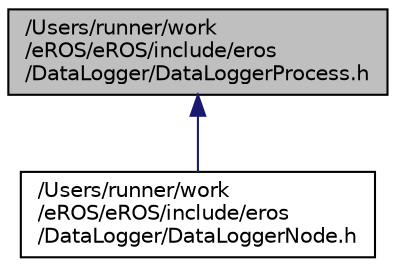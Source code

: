 digraph "/Users/runner/work/eROS/eROS/include/eros/DataLogger/DataLoggerProcess.h"
{
 // LATEX_PDF_SIZE
  edge [fontname="Helvetica",fontsize="10",labelfontname="Helvetica",labelfontsize="10"];
  node [fontname="Helvetica",fontsize="10",shape=record];
  Node1 [label="/Users/runner/work\l/eROS/eROS/include/eros\l/DataLogger/DataLoggerProcess.h",height=0.2,width=0.4,color="black", fillcolor="grey75", style="filled", fontcolor="black",tooltip=" "];
  Node1 -> Node2 [dir="back",color="midnightblue",fontsize="10",style="solid",fontname="Helvetica"];
  Node2 [label="/Users/runner/work\l/eROS/eROS/include/eros\l/DataLogger/DataLoggerNode.h",height=0.2,width=0.4,color="black", fillcolor="white", style="filled",URL="$DataLoggerNode_8h.html",tooltip=" "];
}
